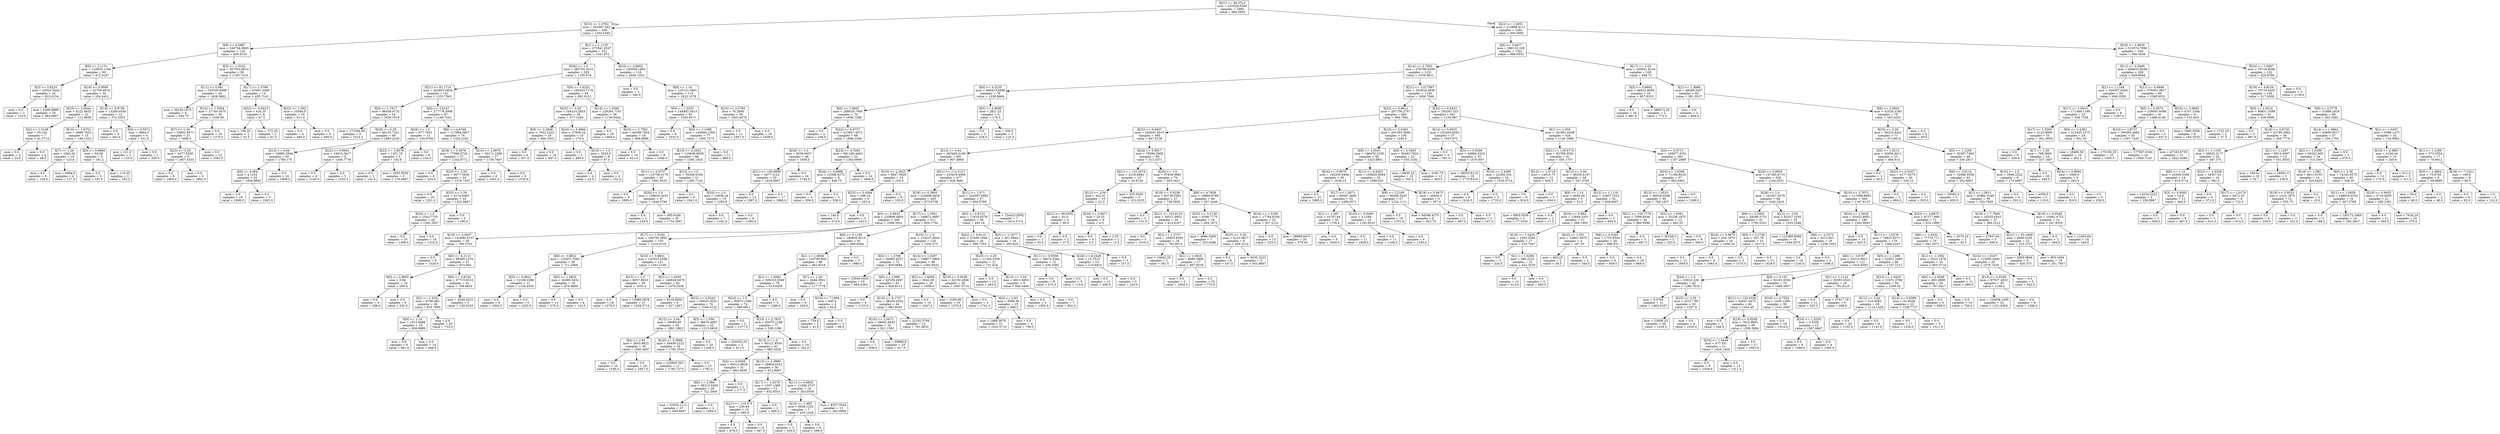 digraph Tree {
node [shape=box] ;
0 [label="X[21] <= 84.3314\nmse = 331929.0269\nsamples = 2000\nvalue = 994.3855"] ;
1 [label="X[13] <= 1.0762\nmse = 343587.543\nsamples = 439\nvalue = 1203.5285"] ;
0 -> 1 [labeldistance=2.5, labelangle=45, headlabel="True"] ;
2 [label="X[6] <= 4.2887\nmse = 340704.0945\nsamples = 118\nvalue = 826.9153"] ;
1 -> 2 ;
3 [label="X[0] <= 2.1131\nmse = 116933.1164\nsamples = 60\nvalue = 472.3167"] ;
2 -> 3 ;
4 [label="X[3] <= 0.8225\nmse = 23524.5444\nsamples = 26\nvalue = 822.6154"] ;
3 -> 4 ;
5 [label="mse = 0.0\nsamples = 2\nvalue = 318.0"] ;
4 -> 5 ;
6 [label="mse = 2496.8889\nsamples = 24\nvalue = 864.6667"] ;
4 -> 6 ;
7 [label="X[19] <= 0.9585\nmse = 22769.4818\nsamples = 34\nvalue = 204.4412"] ;
3 -> 7 ;
8 [label="X[23] <= 3.6644\nmse = 4222.6632\nsamples = 22\nvalue = 112.8636"] ;
7 -> 8 ;
9 [label="X[2] <= 1.5109\nmse = 55.102\nsamples = 7\nvalue = 41.5714"] ;
8 -> 9 ;
10 [label="mse = 0.0\nsamples = 3\nvalue = 33.0"] ;
9 -> 10 ;
11 [label="mse = 0.0\nsamples = 4\nvalue = 48.0"] ;
9 -> 11 ;
12 [label="X[10] <= 1.8752\nmse = 2688.7822\nsamples = 15\nvalue = 146.1333"] ;
8 -> 12 ;
13 [label="X[7] <= 1.26\nmse = 2462.64\nsamples = 10\nvalue = 123.6"] ;
12 -> 13 ;
14 [label="mse = 0.0\nsamples = 6\nvalue = 128.0"] ;
13 -> 14 ;
15 [label="mse = 6084.0\nsamples = 4\nvalue = 117.0"] ;
13 -> 15 ;
16 [label="X[3] <= 0.9669\nmse = 94.56\nsamples = 5\nvalue = 191.2"] ;
12 -> 16 ;
17 [label="mse = 0.0\nsamples = 3\nvalue = 197.0"] ;
16 -> 17 ;
18 [label="mse = 110.25\nsamples = 2\nvalue = 182.5"] ;
16 -> 18 ;
19 [label="X[19] <= 0.9739\nmse = 13209.0556\nsamples = 12\nvalue = 372.3333"] ;
7 -> 19 ;
20 [label="mse = 0.0\nsamples = 8\nvalue = 443.0"] ;
19 -> 20 ;
21 [label="X[0] <= 4.5571\nmse = 9664.5\nsamples = 4\nvalue = 231.0"] ;
19 -> 21 ;
22 [label="mse = 121.0\nsamples = 2\nvalue = 133.0"] ;
21 -> 22 ;
23 [label="mse = 0.0\nsamples = 2\nvalue = 329.0"] ;
21 -> 23 ;
24 [label="X[5] <= 1.0232\nmse = 307553.8814\nsamples = 58\nvalue = 1193.7414"] ;
2 -> 24 ;
25 [label="X[11] <= 0.961\nmse = 155335.6999\nsamples = 44\nvalue = 1428.5682"] ;
24 -> 25 ;
26 [label="mse = 39159.1875\nsamples = 4\nvalue = 344.75"] ;
25 -> 26 ;
27 [label="X[14] <= 1.0504\nmse = 37740.5475\nsamples = 40\nvalue = 1536.95"] ;
25 -> 27 ;
28 [label="X[7] <= 1.26\nmse = 23852.8571\nsamples = 21\nvalue = 1688.0"] ;
27 -> 28 ;
29 [label="X[25] <= 3.29\nmse = 5477.5556\nsamples = 9\nvalue = 1857.3333"] ;
28 -> 29 ;
30 [label="mse = 0.0\nsamples = 6\nvalue = 1805.0"] ;
29 -> 30 ;
31 [label="mse = 0.0\nsamples = 3\nvalue = 1962.0"] ;
29 -> 31 ;
32 [label="mse = 0.0\nsamples = 12\nvalue = 1561.0"] ;
28 -> 32 ;
33 [label="mse = 0.0\nsamples = 19\nvalue = 1370.0"] ;
27 -> 33 ;
34 [label="X[17] <= 1.0789\nmse = 67961.3469\nsamples = 14\nvalue = 455.7143"] ;
24 -> 34 ;
35 [label="X[22] <= 0.9423\nmse = 410.25\nsamples = 4\nvalue = 67.5"] ;
34 -> 35 ;
36 [label="mse = 156.25\nsamples = 2\nvalue = 53.5"] ;
35 -> 36 ;
37 [label="mse = 272.25\nsamples = 2\nvalue = 81.5"] ;
35 -> 37 ;
38 [label="X[22] <= 1.002\nmse = 10584.0\nsamples = 10\nvalue = 611.0"] ;
34 -> 38 ;
39 [label="mse = 0.0\nsamples = 4\nvalue = 485.0"] ;
38 -> 39 ;
40 [label="mse = 0.0\nsamples = 6\nvalue = 695.0"] ;
38 -> 40 ;
41 [label="X[1] <= 1.1135\nmse = 273341.2547\nsamples = 321\nvalue = 1341.972"] ;
1 -> 41 ;
42 [label="X[26] <= 1.0\nmse = 283755.5315\nsamples = 205\nvalue = 1195.878"] ;
41 -> 42 ;
43 [label="X[21] <= 81.1714\nmse = 262923.0854\nsamples = 141\nvalue = 1333.7943"] ;
42 -> 43 ;
44 [label="X[9] <= 1.7917\nmse = 96458.6725\nsamples = 54\nvalue = 1630.3519"] ;
43 -> 44 ;
45 [label="mse = 171064.96\nsamples = 5\nvalue = 1014.2"] ;
44 -> 45 ;
46 [label="X[25] <= 3.29\nmse = 46153.7251\nsamples = 49\nvalue = 1693.2245"] ;
44 -> 46 ;
47 [label="X[12] <= 3.04\nmse = 10895.2944\nsamples = 40\nvalue = 1780.175"] ;
46 -> 47 ;
48 [label="X[6] <= 4.004\nmse = 4.1233\nsamples = 24\nvalue = 1694.9583"] ;
47 -> 48 ;
49 [label="mse = 0.0\nsamples = 19\nvalue = 1696.0"] ;
48 -> 49 ;
50 [label="mse = 0.0\nsamples = 5\nvalue = 1691.0"] ;
48 -> 50 ;
51 [label="mse = 0.0\nsamples = 16\nvalue = 1908.0"] ;
47 -> 51 ;
52 [label="X[22] <= 0.9641\nmse = 19915.0617\nsamples = 9\nvalue = 1306.7778"] ;
46 -> 52 ;
53 [label="mse = 0.0\nsamples = 4\nvalue = 1149.0"] ;
52 -> 53 ;
54 [label="mse = 0.0\nsamples = 5\nvalue = 1433.0"] ;
52 -> 54 ;
55 [label="X[9] <= 3.0147\nmse = 277776.5906\nsamples = 87\nvalue = 1149.7241"] ;
43 -> 55 ;
56 [label="X[26] <= 1.0\nmse = 677.7633\nsamples = 13\nvalue = 145.0769"] ;
55 -> 56 ;
57 [label="X[23] <= 3.8579\nmse = 1251.76\nsamples = 5\nvalue = 162.8"] ;
56 -> 57 ;
58 [label="mse = 0.0\nsamples = 2\nvalue = 142.0"] ;
57 -> 58 ;
59 [label="mse = 1605.5556\nsamples = 3\nvalue = 176.6667"] ;
57 -> 59 ;
60 [label="mse = 0.0\nsamples = 8\nvalue = 134.0"] ;
56 -> 60 ;
61 [label="X[6] <= 4.6749\nmse = 117994.3857\nsamples = 74\nvalue = 1326.2162"] ;
55 -> 61 ;
62 [label="X[18] <= 3.3978\nmse = 77968.0726\nsamples = 57\nvalue = 1202.8772"] ;
61 -> 62 ;
63 [label="mse = 0.0\nsamples = 4\nvalue = 224.0"] ;
62 -> 63 ;
64 [label="X[25] <= 3.29\nmse = 6077.5436\nsamples = 53\nvalue = 1276.7547"] ;
62 -> 64 ;
65 [label="mse = 0.0\nsamples = 20\nvalue = 1201.0"] ;
64 -> 65 ;
66 [label="X[25] <= 3.29\nmse = 4174.9495\nsamples = 33\nvalue = 1322.6667"] ;
64 -> 66 ;
67 [label="X[20] <= 1.0\nmse = 1543.7755\nsamples = 28\nvalue = 1345.2857"] ;
66 -> 67 ;
68 [label="mse = 0.0\nsamples = 10\nvalue = 1398.0"] ;
67 -> 68 ;
69 [label="mse = 0.0\nsamples = 18\nvalue = 1316.0"] ;
67 -> 69 ;
70 [label="mse = 0.0\nsamples = 5\nvalue = 1196.0"] ;
66 -> 70 ;
71 [label="X[10] <= 2.6678\nmse = 30171.2388\nsamples = 17\nvalue = 1739.7647"] ;
61 -> 71 ;
72 [label="mse = 0.0\nsamples = 8\nvalue = 1924.0"] ;
71 -> 72 ;
73 [label="mse = 0.0\nsamples = 9\nvalue = 1576.0"] ;
71 -> 73 ;
74 [label="X[9] <= 3.4202\nmse = 195423.7178\nsamples = 64\nvalue = 892.0312"] ;
42 -> 74 ;
75 [label="X[25] <= 3.29\nmse = 104210.2653\nsamples = 28\nvalue = 577.1429"] ;
74 -> 75 ;
76 [label="X[9] <= 3.2948\nmse = 7622.2222\nsamples = 18\nvalue = 800.3333"] ;
75 -> 76 ;
77 [label="mse = 0.0\nsamples = 4\nvalue = 637.0"] ;
76 -> 77 ;
78 [label="mse = 0.0\nsamples = 14\nvalue = 847.0"] ;
76 -> 78 ;
79 [label="X[24] <= 0.9964\nmse = 27006.24\nsamples = 10\nvalue = 175.4"] ;
75 -> 79 ;
80 [label="mse = 0.0\nsamples = 2\nvalue = 489.0"] ;
79 -> 80 ;
81 [label="X[15] <= 1.0\nmse = 3025.0\nsamples = 8\nvalue = 97.0"] ;
79 -> 81 ;
82 [label="mse = 0.0\nsamples = 4\nvalue = 42.0"] ;
81 -> 82 ;
83 [label="mse = 0.0\nsamples = 4\nvalue = 152.0"] ;
81 -> 83 ;
84 [label="X[14] <= 1.0569\nmse = 129264.7191\nsamples = 36\nvalue = 1136.9444"] ;
74 -> 84 ;
85 [label="mse = 0.0\nsamples = 18\nvalue = 1464.0"] ;
84 -> 85 ;
86 [label="X[10] <= 2.7581\nmse = 44598.7654\nsamples = 18\nvalue = 809.8889"] ;
84 -> 86 ;
87 [label="mse = 0.0\nsamples = 10\nvalue = 621.0"] ;
86 -> 87 ;
88 [label="mse = 0.0\nsamples = 8\nvalue = 1046.0"] ;
86 -> 88 ;
89 [label="X[24] <= 0.9852\nmse = 150559.1483\nsamples = 116\nvalue = 1600.1552"] ;
41 -> 89 ;
90 [label="mse = 0.0\nsamples = 2\nvalue = 346.0"] ;
89 -> 90 ;
91 [label="X[8] <= 1.14\nmse = 125121.5891\nsamples = 114\nvalue = 1622.1579"] ;
89 -> 91 ;
92 [label="X[0] <= 1.3535\nmse = 144892.3413\nsamples = 85\nvalue = 1545.8471"] ;
91 -> 92 ;
93 [label="mse = 0.0\nsamples = 8\nvalue = 1932.0"] ;
92 -> 93 ;
94 [label="X[5] <= 1.1098\nmse = 142844.1204\nsamples = 77\nvalue = 1505.7273"] ;
92 -> 94 ;
95 [label="X[10] <= 2.2922\nmse = 110636.6639\nsamples = 66\nvalue = 1595.1818"] ;
94 -> 95 ;
96 [label="X[11] <= 0.9757\nmse = 115758.0178\nsamples = 45\nvalue = 1692.9333"] ;
95 -> 96 ;
97 [label="mse = 0.0\nsamples = 8\nvalue = 1899.0"] ;
96 -> 97 ;
98 [label="X[20] <= 1.0\nmse = 129620.3433\nsamples = 37\nvalue = 1648.3784"] ;
96 -> 98 ;
99 [label="mse = 0.0\nsamples = 2\nvalue = 145.0"] ;
98 -> 99 ;
100 [label="mse = 495.9184\nsamples = 35\nvalue = 1734.2857"] ;
98 -> 100 ;
101 [label="X[15] <= 1.0\nmse = 35309.9184\nsamples = 21\nvalue = 1385.7143"] ;
95 -> 101 ;
102 [label="mse = 0.0\nsamples = 6\nvalue = 1641.0"] ;
101 -> 102 ;
103 [label="X[20] <= 1.0\nmse = 12938.24\nsamples = 15\nvalue = 1283.6"] ;
101 -> 103 ;
104 [label="mse = 0.0\nsamples = 7\nvalue = 1162.0"] ;
103 -> 104 ;
105 [label="mse = 0.0\nsamples = 8\nvalue = 1390.0"] ;
103 -> 105 ;
106 [label="mse = 0.0\nsamples = 11\nvalue = 969.0"] ;
94 -> 106 ;
107 [label="X[23] <= 2.3783\nmse = 76.2806\nsamples = 29\nvalue = 1845.8276"] ;
91 -> 107 ;
108 [label="mse = 0.0\nsamples = 11\nvalue = 1857.0"] ;
107 -> 108 ;
109 [label="mse = 0.0\nsamples = 18\nvalue = 1839.0"] ;
107 -> 109 ;
110 [label="X[22] <= 1.0051\nmse = 312889.6111\nsamples = 1561\nvalue = 935.5682"] ;
0 -> 110 [labeldistance=2.5, labelangle=-45, headlabel="False"] ;
111 [label="X[6] <= 5.6477\nmse = 288132.228\nsamples = 1321\nvalue = 996.6533"] ;
110 -> 111 ;
112 [label="X[14] <= 0.7953\nmse = 278798.9259\nsamples = 1221\nvalue = 1039.8911"] ;
111 -> 112 ;
113 [label="X[6] <= 4.5235\nmse = 406415.6669\nsamples = 76\nvalue = 1539.8684"] ;
112 -> 113 ;
114 [label="X[6] <= 1.4662\nmse = 268029.7406\nsamples = 70\nvalue = 1656.7286"] ;
113 -> 114 ;
115 [label="mse = 0.0\nsamples = 2\nvalue = 246.0"] ;
114 -> 115 ;
116 [label="X[22] <= 0.9737\nmse = 215657.4072\nsamples = 68\nvalue = 1698.2206"] ;
114 -> 116 ;
117 [label="X[20] <= 1.0\nmse = 9259.9457\nsamples = 46\nvalue = 1858.5"] ;
116 -> 117 ;
118 [label="X[21] <= 100.8899\nmse = 3477.3122\nsamples = 30\nvalue = 1919.5667"] ;
117 -> 118 ;
119 [label="mse = 0.0\nsamples = 13\nvalue = 1987.0"] ;
118 -> 119 ;
120 [label="mse = 0.0\nsamples = 17\nvalue = 1868.0"] ;
118 -> 120 ;
121 [label="mse = 0.0\nsamples = 16\nvalue = 1744.0"] ;
117 -> 121 ;
122 [label="X[23] <= 4.3585\nmse = 481189.4463\nsamples = 22\nvalue = 1363.0909"] ;
116 -> 122 ;
123 [label="X[24] <= 0.9988\nmse = 12398.4375\nsamples = 8\nvalue = 449.75"] ;
122 -> 123 ;
124 [label="mse = 0.0\nsamples = 3\nvalue = 306.0"] ;
123 -> 124 ;
125 [label="mse = 0.0\nsamples = 5\nvalue = 536.0"] ;
123 -> 125 ;
126 [label="mse = 0.0\nsamples = 14\nvalue = 1885.0"] ;
122 -> 126 ;
127 [label="X[5] <= 0.9085\nmse = 2821.25\nsamples = 6\nvalue = 176.5"] ;
113 -> 127 ;
128 [label="mse = 0.0\nsamples = 3\nvalue = 228.0"] ;
127 -> 128 ;
129 [label="mse = 338.0\nsamples = 3\nvalue = 125.0"] ;
127 -> 129 ;
130 [label="X[21] <= 115.7997\nmse = 252634.5836\nsamples = 1145\nvalue = 1006.7048"] ;
112 -> 130 ;
131 [label="X[22] <= 0.9812\nmse = 267756.2757\nsamples = 684\nvalue = 906.7661"] ;
130 -> 131 ;
132 [label="X[22] <= 0.9457\nmse = 240041.4515\nsamples = 580\nvalue = 847.0138"] ;
131 -> 132 ;
133 [label="X[12] <= 3.04\nmse = 245465.4109\nsamples = 491\nvalue = 907.4969"] ;
132 -> 133 ;
134 [label="X[10] <= 2.2625\nmse = 5647.3929\nsamples = 14\nvalue = 155.5"] ;
133 -> 134 ;
135 [label="X[23] <= 5.4384\nmse = 288.24\nsamples = 5\nvalue = 255.4"] ;
134 -> 135 ;
136 [label="mse = 144.0\nsamples = 2\nvalue = 274.0"] ;
135 -> 136 ;
137 [label="mse = 0.0\nsamples = 3\nvalue = 243.0"] ;
135 -> 137 ;
138 [label="mse = 0.0\nsamples = 9\nvalue = 100.0"] ;
134 -> 138 ;
139 [label="X[21] <= 112.3137\nmse = 235419.4906\nsamples = 477\nvalue = 929.5681"] ;
133 -> 139 ;
140 [label="X[18] <= 6.3905\nmse = 220608.9436\nsamples = 420\nvalue = 973.6738"] ;
139 -> 140 ;
141 [label="X[5] <= 0.9933\nmse = 220899.0804\nsamples = 209\nvalue = 1098.3541"] ;
140 -> 141 ;
142 [label="X[19] <= 0.9457\nmse = 142680.4137\nsamples = 59\nvalue = 790.5763"] ;
141 -> 142 ;
143 [label="mse = 0.0\nsamples = 8\nvalue = 1528.0"] ;
142 -> 143 ;
144 [label="X[0] <= 4.2113\nmse = 66380.1276\nsamples = 51\nvalue = 674.902"] ;
142 -> 144 ;
145 [label="X[0] <= 2.9655\nmse = 3.84\nsamples = 10\nvalue = 290.4"] ;
144 -> 145 ;
146 [label="mse = 0.0\nsamples = 4\nvalue = 288.0"] ;
145 -> 146 ;
147 [label="mse = 0.0\nsamples = 6\nvalue = 292.0"] ;
145 -> 147 ;
148 [label="X[0] <= 5.8743\nmse = 37715.6312\nsamples = 41\nvalue = 768.6829"] ;
144 -> 148 ;
149 [label="X[2] <= 1.5231\nmse = 8706.482\nsamples = 38\nvalue = 816.7895"] ;
148 -> 149 ;
150 [label="X[8] <= 1.14\nmse = 1912.0988\nsamples = 18\nvalue = 909.8889"] ;
149 -> 150 ;
151 [label="mse = 0.0\nsamples = 8\nvalue = 861.0"] ;
150 -> 151 ;
152 [label="mse = 0.0\nsamples = 10\nvalue = 949.0"] ;
150 -> 152 ;
153 [label="mse = 0.0\nsamples = 20\nvalue = 733.0"] ;
149 -> 153 ;
154 [label="mse = 4544.2222\nsamples = 3\nvalue = 159.3333"] ;
148 -> 154 ;
155 [label="X[17] <= 1.0192\nmse = 199750.3892\nsamples = 150\nvalue = 1219.4133"] ;
141 -> 155 ;
156 [label="X[6] <= 3.8822\nmse = 120437.3365\nsamples = 29\nvalue = 711.2069"] ;
155 -> 156 ;
157 [label="X[3] <= 0.9621\nmse = 12109.3388\nsamples = 11\nvalue = 1104.4545"] ;
156 -> 157 ;
158 [label="mse = 0.0\nsamples = 6\nvalue = 1004.0"] ;
157 -> 158 ;
159 [label="mse = 0.0\nsamples = 5\nvalue = 1225.0"] ;
157 -> 159 ;
160 [label="X[5] <= 1.0832\nmse = 34380.5432\nsamples = 18\nvalue = 470.8889"] ;
156 -> 160 ;
161 [label="mse = 0.0\nsamples = 14\nvalue = 570.0"] ;
160 -> 161 ;
162 [label="mse = 0.0\nsamples = 4\nvalue = 124.0"] ;
160 -> 162 ;
163 [label="X[23] <= 3.8931\nmse = 142023.3588\nsamples = 121\nvalue = 1341.2149"] ;
155 -> 163 ;
164 [label="X[15] <= 1.0\nmse = 8057.6923\nsamples = 39\nvalue = 1051.0"] ;
163 -> 164 ;
165 [label="mse = 0.0\nsamples = 18\nvalue = 1076.0"] ;
164 -> 165 ;
166 [label="mse = 13969.3878\nsamples = 21\nvalue = 1029.5714"] ;
164 -> 166 ;
167 [label="X[2] <= 1.4456\nmse = 146628.6478\nsamples = 82\nvalue = 1479.2439"] ;
163 -> 167 ;
168 [label="mse = 9316.8056\nsamples = 6\nvalue = 627.1667"] ;
167 -> 168 ;
169 [label="X[22] <= 0.9243\nmse = 95625.3025\nsamples = 76\nvalue = 1546.5132"] ;
167 -> 169 ;
170 [label="X[12] <= 3.04\nmse = 56069.69\nsamples = 54\nvalue = 1681.2963"] ;
169 -> 170 ;
171 [label="X[4] <= 2.83\nmse = 3643.9822\nsamples = 30\nvalue = 1592.4667"] ;
170 -> 171 ;
172 [label="mse = 0.0\nsamples = 16\nvalue = 1536.0"] ;
171 -> 172 ;
173 [label="mse = 0.0\nsamples = 14\nvalue = 1657.0"] ;
171 -> 173 ;
174 [label="X[18] <= 5.0068\nmse = 99409.2222\nsamples = 24\nvalue = 1792.3333"] ;
170 -> 174 ;
175 [label="mse = 216892.562\nsamples = 11\nvalue = 1792.7273"] ;
174 -> 175 ;
176 [label="mse = 0.0\nsamples = 13\nvalue = 1792.0"] ;
174 -> 176 ;
177 [label="X[5] <= 1.056\nmse = 38676.4897\nsamples = 22\nvalue = 1215.6818"] ;
169 -> 177 ;
178 [label="mse = 0.0\nsamples = 20\nvalue = 1246.0"] ;
177 -> 178 ;
179 [label="mse = 324330.25\nsamples = 2\nvalue = 912.5"] ;
177 -> 179 ;
180 [label="X[17] <= 1.0561\nmse = 189671.8697\nsamples = 211\nvalue = 850.1754"] ;
140 -> 180 ;
181 [label="X[6] <= 5.1185\nmse = 180826.8214\nsamples = 91\nvalue = 609.6484"] ;
180 -> 181 ;
182 [label="X[1] <= 1.0608\nmse = 120790.859\nsamples = 88\nvalue = 562.9318"] ;
181 -> 182 ;
183 [label="X[1] <= 1.0582\nmse = 109103.0389\nsamples = 79\nvalue = 613.6456"] ;
182 -> 183 ;
184 [label="X[20] <= 1.0\nmse = 83672.1286\nsamples = 74\nvalue = 568.0811"] ;
183 -> 184 ;
185 [label="mse = 0.0\nsamples = 3\nvalue = 1277.0"] ;
184 -> 185 ;
186 [label="X[10] <= 2.7832\nmse = 65075.1248\nsamples = 71\nvalue = 538.1268"] ;
184 -> 186 ;
187 [label="X[15] <= 1.0\nmse = 60121.9334\nsamples = 61\nvalue = 585.0328"] ;
186 -> 187 ;
188 [label="X[3] <= 0.9269\nmse = 66513.8626\nsamples = 31\nvalue = 693.4839"] ;
187 -> 188 ;
189 [label="X[6] <= 2.084\nmse = 58313.3365\nsamples = 29\nvalue = 722.2069"] ;
188 -> 189 ;
190 [label="mse = 51635.1111\nsamples = 27\nvalue = 694.6667"] ;
189 -> 190 ;
191 [label="mse = 0.0\nsamples = 2\nvalue = 1094.0"] ;
189 -> 191 ;
192 [label="mse = 0.0\nsamples = 2\nvalue = 277.0"] ;
188 -> 192 ;
193 [label="X[13] <= 1.0899\nmse = 28804.4322\nsamples = 30\nvalue = 472.9667"] ;
187 -> 193 ;
194 [label="X[17] <= 1.0379\nmse = 1007.1389\nsamples = 12\nvalue = 652.8333"] ;
193 -> 194 ;
195 [label="X[21] <= 110.075\nmse = 230.64\nsamples = 10\nvalue = 665.6"] ;
194 -> 195 ;
196 [label="mse = 0.0\nsamples = 6\nvalue = 678.0"] ;
195 -> 196 ;
197 [label="mse = 0.0\nsamples = 4\nvalue = 647.0"] ;
195 -> 197 ;
198 [label="mse = 0.0\nsamples = 2\nvalue = 589.0"] ;
194 -> 198 ;
199 [label="X[11] <= 0.8853\nmse = 11389.2747\nsamples = 18\nvalue = 353.0556"] ;
193 -> 199 ;
200 [label="X[10] <= 1.985\nmse = 5658.1224\nsamples = 7\nvalue = 433.1429"] ;
199 -> 200 ;
201 [label="mse = 0.0\nsamples = 3\nvalue = 520.0"] ;
200 -> 201 ;
202 [label="mse = 0.0\nsamples = 4\nvalue = 368.0"] ;
200 -> 202 ;
203 [label="mse = 8357.3554\nsamples = 11\nvalue = 302.0909"] ;
199 -> 203 ;
204 [label="mse = 0.0\nsamples = 10\nvalue = 252.0"] ;
186 -> 204 ;
205 [label="mse = 0.0\nsamples = 5\nvalue = 1288.0"] ;
183 -> 205 ;
206 [label="X[7] <= 1.26\nmse = 2646.3951\nsamples = 9\nvalue = 117.7778"] ;
182 -> 206 ;
207 [label="mse = 0.0\nsamples = 5\nvalue = 160.0"] ;
206 -> 207 ;
208 [label="X[18] <= 7.1996\nmse = 940.5\nsamples = 4\nvalue = 65.0"] ;
206 -> 208 ;
209 [label="mse = 729.0\nsamples = 2\nvalue = 41.0"] ;
208 -> 209 ;
210 [label="mse = 0.0\nsamples = 2\nvalue = 89.0"] ;
208 -> 210 ;
211 [label="mse = 0.0\nsamples = 3\nvalue = 1980.0"] ;
181 -> 211 ;
212 [label="X[15] <= 1.0\nmse = 119237.6944\nsamples = 120\nvalue = 1032.575"] ;
180 -> 212 ;
213 [label="X[6] <= 1.2708\nmse = 50883.9257\nsamples = 72\nvalue = 859.0694"] ;
212 -> 213 ;
214 [label="mse = 23945.9335\nsamples = 19\nvalue = 664.5263"] ;
213 -> 214 ;
215 [label="X[5] <= 0.988\nmse = 42109.2097\nsamples = 53\nvalue = 928.8113"] ;
213 -> 215 ;
216 [label="mse = 0.0\nsamples = 9\nvalue = 1153.0"] ;
215 -> 216 ;
217 [label="X[18] <= 9.1747\nmse = 38339.0434\nsamples = 44\nvalue = 882.9545"] ;
215 -> 217 ;
218 [label="X[10] <= 2.5472\nmse = 39042.9443\nsamples = 32\nvalue = 921.1562"] ;
217 -> 218 ;
219 [label="mse = 0.0\nsamples = 7\nvalue = 936.0"] ;
218 -> 219 ;
220 [label="mse = 49896.0\nsamples = 25\nvalue = 917.0"] ;
218 -> 220 ;
221 [label="mse = 22192.5764\nsamples = 12\nvalue = 781.0833"] ;
217 -> 221 ;
222 [label="X[14] <= 1.0297\nmse = 108877.6806\nsamples = 48\nvalue = 1292.8333"] ;
212 -> 222 ;
223 [label="X[2] <= 1.4956\nmse = 3042.09\nsamples = 20\nvalue = 1608.9"] ;
222 -> 223 ;
224 [label="mse = 0.0\nsamples = 10\nvalue = 1647.0"] ;
223 -> 224 ;
225 [label="mse = 3180.96\nsamples = 10\nvalue = 1570.8"] ;
223 -> 225 ;
226 [label="X[19] <= 0.9198\nmse = 62150.2806\nsamples = 28\nvalue = 1067.0714"] ;
222 -> 226 ;
227 [label="mse = 0.0\nsamples = 3\nvalue = 1741.0"] ;
226 -> 227 ;
228 [label="X[4] <= 2.83\nmse = 8566.56\nsamples = 25\nvalue = 986.2"] ;
226 -> 228 ;
229 [label="mse = 1469.3878\nsamples = 21\nvalue = 1023.5714"] ;
228 -> 229 ;
230 [label="mse = 0.0\nsamples = 4\nvalue = 790.0"] ;
228 -> 230 ;
231 [label="X[11] <= 1.071\nmse = 224597.9982\nsamples = 57\nvalue = 604.5789"] ;
139 -> 231 ;
232 [label="X[3] <= 0.8722\nmse = 71616.8276\nsamples = 50\nvalue = 463.18"] ;
231 -> 232 ;
233 [label="X[22] <= 0.9113\nmse = 57400.1946\nsamples = 34\nvalue = 586.7353"] ;
232 -> 233 ;
234 [label="X[25] <= 3.29\nmse = 11204.2358\nsamples = 21\nvalue = 741.619"] ;
233 -> 234 ;
235 [label="mse = 0.0\nsamples = 12\nvalue = 663.0"] ;
234 -> 235 ;
236 [label="X[12] <= 3.04\nmse = 6913.5802\nsamples = 9\nvalue = 846.4444"] ;
234 -> 236 ;
237 [label="mse = 0.0\nsamples = 2\nvalue = 1002.0"] ;
236 -> 237 ;
238 [label="mse = 0.0\nsamples = 7\nvalue = 802.0"] ;
236 -> 238 ;
239 [label="X[11] <= 0.9558\nmse = 30674.5562\nsamples = 13\nvalue = 336.5385"] ;
233 -> 239 ;
240 [label="mse = 0.0\nsamples = 8\nvalue = 475.0"] ;
239 -> 240 ;
241 [label="mse = 0.0\nsamples = 5\nvalue = 115.0"] ;
239 -> 241 ;
242 [label="X[5] <= 1.1677\nmse = 451.9844\nsamples = 16\nvalue = 200.625"] ;
232 -> 242 ;
243 [label="X[18] <= 6.2428\nmse = 15.7515\nsamples = 13\nvalue = 210.6923"] ;
242 -> 243 ;
244 [label="mse = 0.0\nsamples = 11\nvalue = 209.0"] ;
243 -> 244 ;
245 [label="mse = 0.0\nsamples = 2\nvalue = 220.0"] ;
243 -> 245 ;
246 [label="mse = 0.0\nsamples = 3\nvalue = 157.0"] ;
242 -> 246 ;
247 [label="mse = 154423.9592\nsamples = 7\nvalue = 1614.5714"] ;
231 -> 247 ;
248 [label="X[24] <= 0.9917\nmse = 78596.2909\nsamples = 89\nvalue = 513.3371"] ;
132 -> 248 ;
249 [label="X[21] <= 110.2574\nmse = 2218.6982\nsamples = 13\nvalue = 45.6154"] ;
248 -> 249 ;
250 [label="X[12] <= 3.04\nmse = 422.01\nsamples = 10\nvalue = 22.3"] ;
249 -> 250 ;
251 [label="X[21] <= 99.0355\nmse = 81.0\nsamples = 4\nvalue = 46.0"] ;
250 -> 251 ;
252 [label="mse = 0.0\nsamples = 2\nvalue = 55.0"] ;
251 -> 252 ;
253 [label="mse = 0.0\nsamples = 2\nvalue = 37.0"] ;
251 -> 253 ;
254 [label="X[24] <= 0.9671\nmse = 25.25\nsamples = 6\nvalue = 6.5"] ;
250 -> 254 ;
255 [label="mse = 0.0\nsamples = 4\nvalue = 3.0"] ;
254 -> 255 ;
256 [label="mse = 2.25\nsamples = 2\nvalue = 13.5"] ;
254 -> 256 ;
257 [label="mse = 355.5556\nsamples = 3\nvalue = 123.3333"] ;
249 -> 257 ;
258 [label="X[20] <= 1.0\nmse = 47839.9882\nsamples = 76\nvalue = 593.3421"] ;
248 -> 258 ;
259 [label="X[19] <= 0.9238\nmse = 60739.0562\nsamples = 27\nvalue = 749.5926"] ;
258 -> 259 ;
260 [label="mse = 0.0\nsamples = 3\nvalue = 231.0"] ;
259 -> 260 ;
261 [label="X[21] <= 102.8133\nmse = 30511.9931\nsamples = 24\nvalue = 814.4167"] ;
259 -> 261 ;
262 [label="mse = 0.0\nsamples = 5\nvalue = 1010.0"] ;
261 -> 262 ;
263 [label="X[2] <= 1.3757\nmse = 25825.8393\nsamples = 19\nvalue = 762.9474"] ;
261 -> 263 ;
264 [label="mse = 14042.25\nsamples = 2\nvalue = 381.5"] ;
263 -> 264 ;
265 [label="X[1] <= 1.0916\nmse = 8080.3806\nsamples = 17\nvalue = 807.8235"] ;
263 -> 265 ;
266 [label="mse = 0.0\nsamples = 2\nvalue = 1054.0"] ;
265 -> 266 ;
267 [label="mse = 0.0\nsamples = 15\nvalue = 775.0"] ;
265 -> 267 ;
268 [label="X[6] <= 4.7659\nmse = 19866.8788\nsamples = 49\nvalue = 507.2449"] ;
258 -> 268 ;
269 [label="X[23] <= 3.2738\nmse = 8390.7773\nsamples = 16\nvalue = 404.1875"] ;
268 -> 269 ;
270 [label="mse = 4966.5306\nsamples = 7\nvalue = 333.4286"] ;
269 -> 270 ;
271 [label="X[25] <= 3.29\nmse = 4131.0617\nsamples = 9\nvalue = 459.2222"] ;
269 -> 271 ;
272 [label="mse = 0.0\nsamples = 6\nvalue = 437.0"] ;
271 -> 272 ;
273 [label="mse = 9430.2222\nsamples = 3\nvalue = 503.6667"] ;
271 -> 273 ;
274 [label="X[24] <= 1.0196\nmse = 17784.8338\nsamples = 33\nvalue = 557.2121"] ;
268 -> 274 ;
275 [label="mse = 0.0\nsamples = 13\nvalue = 523.0"] ;
274 -> 275 ;
276 [label="mse = 28089.6475\nsamples = 20\nvalue = 579.45"] ;
274 -> 276 ;
277 [label="X[10] <= 2.6383\nmse = 291363.3846\nsamples = 104\nvalue = 1240.0"] ;
131 -> 277 ;
278 [label="X[9] <= 2.9541\nmse = 196470.3339\nsamples = 82\nvalue = 1423.6951"] ;
277 -> 278 ;
279 [label="X[24] <= 0.9979\nmse = 102205.6404\nsamples = 50\nvalue = 1638.14"] ;
278 -> 279 ;
280 [label="mse = 0.0\nsamples = 15\nvalue = 1965.0"] ;
279 -> 280 ;
281 [label="X[17] <= 1.0071\nmse = 80597.3682\nsamples = 35\nvalue = 1498.0571"] ;
279 -> 281 ;
282 [label="X[1] <= 1.087\nmse = 10707.84\nsamples = 20\nvalue = 1734.4"] ;
281 -> 282 ;
283 [label="mse = 0.0\nsamples = 9\nvalue = 1620.0"] ;
282 -> 283 ;
284 [label="mse = 0.0\nsamples = 11\nvalue = 1828.0"] ;
282 -> 284 ;
285 [label="X[19] <= 0.9483\nmse = 3.1289\nsamples = 15\nvalue = 1182.9333"] ;
281 -> 285 ;
286 [label="mse = 0.0\nsamples = 11\nvalue = 1184.0"] ;
285 -> 286 ;
287 [label="mse = 0.0\nsamples = 4\nvalue = 1180.0"] ;
285 -> 287 ;
288 [label="X[11] <= 0.9203\nmse = 159632.8594\nsamples = 32\nvalue = 1088.625"] ;
278 -> 288 ;
289 [label="X[9] <= 3.2165\nmse = 66268.5432\nsamples = 27\nvalue = 1224.1111"] ;
288 -> 289 ;
290 [label="mse = 0.0\nsamples = 19\nvalue = 1351.0"] ;
289 -> 290 ;
291 [label="mse = 94598.4375\nsamples = 8\nvalue = 922.75"] ;
289 -> 291 ;
292 [label="X[19] <= 0.9475\nmse = 29400.0\nsamples = 5\nvalue = 357.0"] ;
288 -> 292 ;
293 [label="mse = 0.0\nsamples = 3\nvalue = 497.0"] ;
292 -> 293 ;
294 [label="mse = 0.0\nsamples = 2\nvalue = 147.0"] ;
292 -> 294 ;
295 [label="X[6] <= 2.5493\nmse = 50493.7624\nsamples = 22\nvalue = 555.3182"] ;
277 -> 295 ;
296 [label="mse = 8930.25\nsamples = 10\nvalue = 785.5"] ;
295 -> 296 ;
297 [label="mse = 4182.75\nsamples = 12\nvalue = 363.5"] ;
295 -> 297 ;
298 [label="X[22] <= 0.8433\nmse = 193391.323\nsamples = 461\nvalue = 1154.987"] ;
130 -> 298 ;
299 [label="X[14] <= 0.9525\nmse = 152434.0263\nsamples = 37\nvalue = 1553.973"] ;
298 -> 299 ;
300 [label="mse = 0.0\nsamples = 4\nvalue = 591.0"] ;
299 -> 300 ;
301 [label="X[3] <= 0.9296\nmse = 44884.3324\nsamples = 33\nvalue = 1670.697"] ;
299 -> 301 ;
302 [label="mse = 38053.8116\nsamples = 19\nvalue = 1770.6316"] ;
301 -> 302 ;
303 [label="X[10] <= 2.4399\nmse = 22206.352\nsamples = 14\nvalue = 1535.0714"] ;
301 -> 303 ;
304 [label="mse = 0.0\nsamples = 9\nvalue = 1424.0"] ;
303 -> 304 ;
305 [label="mse = 0.0\nsamples = 5\nvalue = 1735.0"] ;
303 -> 305 ;
306 [label="X[1] <= 1.058\nmse = 181861.6268\nsamples = 424\nvalue = 1120.1698"] ;
298 -> 306 ;
307 [label="X[21] <= 118.8774\nmse = 82789.5562\nsamples = 41\nvalue = 493.1707"] ;
306 -> 307 ;
308 [label="X[13] <= 1.0716\nmse = 14910.75\nsamples = 12\nvalue = 845.5"] ;
307 -> 308 ;
309 [label="mse = 0.0\nsamples = 9\nvalue = 916.0"] ;
308 -> 309 ;
310 [label="mse = 0.0\nsamples = 3\nvalue = 634.0"] ;
308 -> 310 ;
311 [label="X[12] <= 3.04\nmse = 38255.6147\nsamples = 29\nvalue = 347.3793"] ;
307 -> 311 ;
312 [label="X[8] <= 1.14\nmse = 4956.96\nsamples = 5\nvalue = 53.2"] ;
311 -> 312 ;
313 [label="mse = 6805.5556\nsamples = 3\nvalue = 77.3333"] ;
312 -> 313 ;
314 [label="mse = 0.0\nsamples = 2\nvalue = 17.0"] ;
312 -> 314 ;
315 [label="X[13] <= 1.1119\nmse = 23407.2222\nsamples = 24\nvalue = 408.6667"] ;
311 -> 315 ;
316 [label="X[19] <= 0.982\nmse = 13644.5351\nsamples = 21\nvalue = 368.1905"] ;
315 -> 316 ;
317 [label="X[18] <= 7.2434\nmse = 1503.3564\nsamples = 17\nvalue = 410.7647"] ;
316 -> 317 ;
318 [label="mse = 0.0\nsamples = 2\nvalue = 324.0"] ;
317 -> 318 ;
319 [label="X[1] <= 1.0288\nmse = 566.2222\nsamples = 15\nvalue = 422.3333"] ;
317 -> 319 ;
320 [label="mse = 0.0\nsamples = 13\nvalue = 413.0"] ;
319 -> 320 ;
321 [label="mse = 0.0\nsamples = 2\nvalue = 483.0"] ;
319 -> 321 ;
322 [label="X[24] <= 1.051\nmse = 24801.6875\nsamples = 4\nvalue = 187.25"] ;
316 -> 322 ;
323 [label="mse = 462.25\nsamples = 2\nvalue = 30.5"] ;
322 -> 323 ;
324 [label="mse = 0.0\nsamples = 2\nvalue = 344.0"] ;
322 -> 324 ;
325 [label="mse = 0.0\nsamples = 3\nvalue = 692.0"] ;
315 -> 325 ;
326 [label="X[5] <= 0.9715\nmse = 145877.9761\nsamples = 383\nvalue = 1187.2898"] ;
306 -> 326 ;
327 [label="X[24] <= 1.0299\nmse = 71199.8418\nsamples = 57\nvalue = 862.6491"] ;
326 -> 327 ;
328 [label="X[13] <= 1.0533\nmse = 40018.0269\nsamples = 46\nvalue = 766.1957"] ;
327 -> 328 ;
329 [label="X[21] <= 120.7776\nmse = 7006.6436\nsamples = 34\nvalue = 866.0588"] ;
328 -> 329 ;
330 [label="X[6] <= 5.3245\nmse = 1733.6504\nsamples = 29\nvalue = 896.931"] ;
329 -> 330 ;
331 [label="mse = 0.0\nsamples = 9\nvalue = 959.0"] ;
330 -> 331 ;
332 [label="mse = 0.0\nsamples = 20\nvalue = 869.0"] ;
330 -> 332 ;
333 [label="mse = 0.0\nsamples = 5\nvalue = 687.0"] ;
329 -> 333 ;
334 [label="X[2] <= 1.6381\nmse = 25236.1875\nsamples = 12\nvalue = 483.25"] ;
328 -> 334 ;
335 [label="mse = 30258.0\nsamples = 3\nvalue = 253.0"] ;
334 -> 335 ;
336 [label="mse = 0.0\nsamples = 9\nvalue = 560.0"] ;
334 -> 336 ;
337 [label="mse = 0.0\nsamples = 11\nvalue = 1266.0"] ;
327 -> 337 ;
338 [label="X[24] <= 0.9955\nmse = 137285.8715\nsamples = 326\nvalue = 1244.0521"] ;
326 -> 338 ;
339 [label="X[26] <= 1.0\nmse = 101927.0579\nsamples = 66\nvalue = 1545.1818"] ;
338 -> 339 ;
340 [label="X[9] <= 2.5305\nmse = 29294.5723\nsamples = 31\nvalue = 1793.5161"] ;
339 -> 340 ;
341 [label="X[24] <= 0.9875\nmse = 204.1875\nsamples = 16\nvalue = 1958.25"] ;
340 -> 341 ;
342 [label="mse = 0.0\nsamples = 12\nvalue = 1950.0"] ;
341 -> 342 ;
343 [label="mse = 0.0\nsamples = 4\nvalue = 1983.0"] ;
341 -> 343 ;
344 [label="X[9] <= 3.2736\nmse = 501.76\nsamples = 15\nvalue = 1617.8"] ;
340 -> 344 ;
345 [label="mse = 0.0\nsamples = 3\nvalue = 1573.0"] ;
344 -> 345 ;
346 [label="mse = 0.0\nsamples = 12\nvalue = 1629.0"] ;
344 -> 346 ;
347 [label="X[12] <= 3.04\nmse = 63257.3192\nsamples = 35\nvalue = 1325.2286"] ;
339 -> 347 ;
348 [label="mse = 121668.8086\nsamples = 16\nvalue = 1404.9375"] ;
347 -> 348 ;
349 [label="X[9] <= 2.3372\nmse = 4212.831\nsamples = 19\nvalue = 1258.1053"] ;
347 -> 349 ;
350 [label="mse = 0.0\nsamples = 16\nvalue = 1230.0"] ;
349 -> 350 ;
351 [label="mse = 0.0\nsamples = 3\nvalue = 1408.0"] ;
349 -> 351 ;
352 [label="X[10] <= 2.7672\nmse = 117399.8683\nsamples = 260\nvalue = 1167.6115"] ;
338 -> 352 ;
353 [label="X[24] <= 1.0026\nmse = 91622.8951\nsamples = 188\nvalue = 1263.9043"] ;
352 -> 353 ;
354 [label="mse = 0.0\nsamples = 10\nvalue = 653.0"] ;
353 -> 354 ;
355 [label="X[11] <= 1.0276\nmse = 74625.8371\nsamples = 178\nvalue = 1298.2247"] ;
353 -> 355 ;
356 [label="X[6] <= 3.8787\nmse = 53212.9027\nsamples = 112\nvalue = 1410.8393"] ;
355 -> 356 ;
357 [label="X[20] <= 1.0\nmse = 33632.229\nsamples = 42\nvalue = 1286.7619"] ;
356 -> 357 ;
358 [label="mse = 0.0764\nsamples = 12\nvalue = 1483.9167"] ;
357 -> 358 ;
359 [label="X[25] <= 3.29\nmse = 25317.89\nsamples = 30\nvalue = 1207.9"] ;
357 -> 359 ;
360 [label="mse = 23906.25\nsamples = 26\nvalue = 1234.5"] ;
359 -> 360 ;
361 [label="mse = 0.0\nsamples = 4\nvalue = 1035.0"] ;
359 -> 361 ;
362 [label="X[6] <= 5.132\nmse = 50181.9184\nsamples = 70\nvalue = 1485.2857"] ;
356 -> 362 ;
363 [label="X[21] <= 123.9328\nmse = 82647.6475\nsamples = 40\nvalue = 1443.45"] ;
362 -> 363 ;
364 [label="mse = 0.0\nsamples = 2\nvalue = 248.0"] ;
363 -> 364 ;
365 [label="X[19] <= 0.9269\nmse = 7822.9695\nsamples = 38\nvalue = 1506.3684"] ;
363 -> 365 ;
366 [label="X[24] <= 1.0449\nmse = 477.551\nsamples = 21\nvalue = 1428.1429"] ;
365 -> 366 ;
367 [label="mse = 0.0\nsamples = 8\nvalue = 1456.0"] ;
366 -> 367 ;
368 [label="mse = 0.0\nsamples = 13\nvalue = 1411.0"] ;
366 -> 368 ;
369 [label="mse = 0.0\nsamples = 17\nvalue = 1603.0"] ;
365 -> 369 ;
370 [label="X[18] <= 4.7554\nmse = 1449.1289\nsamples = 30\nvalue = 1541.0667"] ;
362 -> 370 ;
371 [label="mse = 0.0\nsamples = 18\nvalue = 1510.0"] ;
370 -> 371 ;
372 [label="X[24] <= 1.0255\nmse = 3.5556\nsamples = 12\nvalue = 1587.6667"] ;
370 -> 372 ;
373 [label="mse = 0.0\nsamples = 8\nvalue = 1589.0"] ;
372 -> 373 ;
374 [label="mse = 0.0\nsamples = 4\nvalue = 1585.0"] ;
372 -> 374 ;
375 [label="X[5] <= 1.1286\nmse = 52921.3489\nsamples = 66\nvalue = 1107.1212"] ;
355 -> 375 ;
376 [label="X[1] <= 1.1143\nmse = 50593.6523\nsamples = 16\nvalue = 791.8125"] ;
375 -> 376 ;
377 [label="mse = 0.0\nsamples = 11\nvalue = 925.0"] ;
376 -> 377 ;
378 [label="mse = 37017.76\nsamples = 5\nvalue = 498.8"] ;
376 -> 378 ;
379 [label="X[13] <= 1.0425\nmse = 11671.3796\nsamples = 50\nvalue = 1208.02"] ;
375 -> 379 ;
380 [label="X[12] <= 3.04\nmse = 310.4082\nsamples = 28\nvalue = 1113.1429"] ;
379 -> 380 ;
381 [label="mse = 0.0\nsamples = 20\nvalue = 1102.0"] ;
380 -> 381 ;
382 [label="mse = 0.0\nsamples = 8\nvalue = 1141.0"] ;
380 -> 382 ;
383 [label="X[14] <= 0.8398\nmse = 92.9029\nsamples = 22\nvalue = 1328.7727"] ;
379 -> 383 ;
384 [label="mse = 0.0\nsamples = 17\nvalue = 1334.0"] ;
383 -> 384 ;
385 [label="mse = 0.0\nsamples = 5\nvalue = 1311.0"] ;
383 -> 385 ;
386 [label="X[23] <= 4.8875\nmse = 97277.898\nsamples = 72\nvalue = 916.1806"] ;
352 -> 386 ;
387 [label="X[6] <= 1.6332\nmse = 77719.711\nsamples = 70\nvalue = 941.0571"] ;
386 -> 387 ;
388 [label="X[1] <= 1.1092\nmse = 3523.1478\nsamples = 35\nvalue = 805.3714"] ;
387 -> 388 ;
389 [label="X[9] <= 2.9268\nmse = 463.2899\nsamples = 24\nvalue = 767.0417"] ;
388 -> 389 ;
390 [label="mse = 0.0\nsamples = 5\nvalue = 809.0"] ;
389 -> 390 ;
391 [label="mse = 0.0\nsamples = 19\nvalue = 756.0"] ;
389 -> 391 ;
392 [label="mse = 0.0\nsamples = 11\nvalue = 889.0"] ;
388 -> 392 ;
393 [label="X[14] <= 1.0107\nmse = 115095.0482\nsamples = 35\nvalue = 1076.7429"] ;
387 -> 393 ;
394 [label="X[14] <= 0.9169\nmse = 97527.2933\nsamples = 30\nvalue = 1149.2"] ;
393 -> 394 ;
395 [label="mse = 124508.1405\nsamples = 22\nvalue = 1101.6364"] ;
394 -> 395 ;
396 [label="mse = 0.0\nsamples = 8\nvalue = 1280.0"] ;
394 -> 396 ;
397 [label="mse = 0.0\nsamples = 5\nvalue = 642.0"] ;
393 -> 397 ;
398 [label="mse = 2070.25\nsamples = 2\nvalue = 45.5"] ;
386 -> 398 ;
399 [label="X[17] <= 1.03\nmse = 100551.6216\nsamples = 100\nvalue = 468.72"] ;
111 -> 399 ;
400 [label="X[5] <= 0.8993\nmse = 46523.8056\nsamples = 18\nvalue = 957.8333"] ;
399 -> 400 ;
401 [label="mse = 0.0\nsamples = 16\nvalue = 981.0"] ;
400 -> 401 ;
402 [label="mse = 380072.25\nsamples = 2\nvalue = 772.5"] ;
400 -> 402 ;
403 [label="X[2] <= 1.3868\nmse = 48369.5457\nsamples = 82\nvalue = 361.3537"] ;
399 -> 403 ;
404 [label="mse = 0.0\nsamples = 3\nvalue = 844.0"] ;
403 -> 404 ;
405 [label="X[9] <= 2.5824\nmse = 41024.3285\nsamples = 79\nvalue = 343.0253"] ;
403 -> 405 ;
406 [label="X[25] <= 3.29\nmse = 36232.6241\nsamples = 71\nvalue = 373.9014"] ;
405 -> 406 ;
407 [label="X[5] <= 1.0213\nmse = 32004.6011\nsamples = 23\nvalue = 464.913"] ;
406 -> 407 ;
408 [label="mse = 0.0\nsamples = 3\nvalue = 30.0"] ;
407 -> 408 ;
409 [label="X[22] <= 0.9167\nmse = 4177.0275\nsamples = 20\nvalue = 530.15"] ;
407 -> 409 ;
410 [label="mse = 0.0\nsamples = 3\nvalue = 684.0"] ;
409 -> 410 ;
411 [label="mse = 0.0\nsamples = 17\nvalue = 503.0"] ;
409 -> 411 ;
412 [label="X[5] <= 1.1259\nmse = 32387.7483\nsamples = 48\nvalue = 330.2917"] ;
406 -> 412 ;
413 [label="X[6] <= 5.8114\nmse = 32588.5556\nsamples = 42\nvalue = 352.6667"] ;
412 -> 413 ;
414 [label="mse = 50562.0\nsamples = 3\nvalue = 650.0"] ;
413 -> 414 ;
415 [label="X[1] <= 1.0911\nmse = 23882.3169\nsamples = 39\nvalue = 329.7949"] ;
413 -> 415 ;
416 [label="X[18] <= 7.7849\nmse = 25525.6543\nsamples = 27\nvalue = 366.2222"] ;
415 -> 416 ;
417 [label="mse = 37947.04\nsamples = 5\nvalue = 590.4"] ;
416 -> 417 ;
418 [label="X[21] <= 93.1609\nmse = 8685.0165\nsamples = 22\nvalue = 315.2727"] ;
416 -> 418 ;
419 [label="mse = 2905.9844\nsamples = 8\nvalue = 426.375"] ;
418 -> 419 ;
420 [label="mse = 903.1684\nsamples = 14\nvalue = 251.7857"] ;
418 -> 420 ;
421 [label="X[19] <= 0.9546\nmse = 10481.4722\nsamples = 12\nvalue = 247.8333"] ;
415 -> 421 ;
422 [label="mse = 0.0\nsamples = 2\nvalue = 284.0"] ;
421 -> 422 ;
423 [label="mse = 12263.84\nsamples = 10\nvalue = 240.6"] ;
421 -> 423 ;
424 [label="X[16] <= 1.0\nmse = 2946.2222\nsamples = 6\nvalue = 173.6667"] ;
412 -> 424 ;
425 [label="mse = 0.0\nsamples = 4\nvalue = 201.0"] ;
424 -> 425 ;
426 [label="mse = 4356.0\nsamples = 2\nvalue = 119.0"] ;
424 -> 426 ;
427 [label="mse = 0.0\nsamples = 8\nvalue = 69.0"] ;
405 -> 427 ;
428 [label="X[24] <= 0.9839\nmse = 315574.7096\nsamples = 240\nvalue = 599.3458"] ;
110 -> 428 ;
429 [label="X[11] <= 0.9499\nmse = 406623.8048\nsamples = 108\nvalue = 928.6944"] ;
428 -> 429 ;
430 [label="X[1] <= 1.1184\nmse = 256357.0428\nsamples = 59\nvalue = 646.3559"] ;
429 -> 430 ;
431 [label="X[17] <= 1.0815\nmse = 171488.1189\nsamples = 53\nvalue = 538.7358"] ;
430 -> 431 ;
432 [label="X[17] <= 1.0393\nmse = 2123.9963\nsamples = 33\nvalue = 361.3939"] ;
431 -> 432 ;
433 [label="mse = 0.0\nsamples = 9\nvalue = 426.0"] ;
432 -> 433 ;
434 [label="X[7] <= 1.26\nmse = 768.3056\nsamples = 24\nvalue = 337.1667"] ;
432 -> 434 ;
435 [label="mse = 0.0\nsamples = 20\nvalue = 348.0"] ;
434 -> 435 ;
436 [label="X[24] <= 0.9692\nmse = 1089.0\nsamples = 4\nvalue = 283.0"] ;
434 -> 436 ;
437 [label="mse = 0.0\nsamples = 2\nvalue = 316.0"] ;
436 -> 437 ;
438 [label="mse = 0.0\nsamples = 2\nvalue = 250.0"] ;
436 -> 438 ;
439 [label="X[6] <= 1.4382\nmse = 313423.1275\nsamples = 20\nvalue = 831.35"] ;
431 -> 439 ;
440 [label="mse = 16486.56\nsamples = 10\nvalue = 362.2"] ;
439 -> 440 ;
441 [label="mse = 170156.25\nsamples = 10\nvalue = 1300.5"] ;
439 -> 441 ;
442 [label="mse = 0.0\nsamples = 6\nvalue = 1597.0"] ;
430 -> 442 ;
443 [label="X[11] <= 0.9948\nmse = 376001.9817\nsamples = 49\nvalue = 1268.6531"] ;
429 -> 443 ;
444 [label="X[0] <= 5.2674\nmse = 158001.6086\nsamples = 41\nvalue = 1486.4146"] ;
443 -> 444 ;
445 [label="X[10] <= 2.8727\nmse = 100395.4482\nsamples = 35\nvalue = 1597.7429"] ;
444 -> 445 ;
446 [label="mse = 177927.9184\nsamples = 14\nvalue = 1560.7143"] ;
445 -> 446 ;
447 [label="mse = 47183.6735\nsamples = 21\nvalue = 1622.4286"] ;
445 -> 447 ;
448 [label="mse = 0.0\nsamples = 6\nvalue = 837.0"] ;
444 -> 448 ;
449 [label="X[23] <= 3.6682\nmse = 4707.2344\nsamples = 8\nvalue = 152.625"] ;
443 -> 449 ;
450 [label="mse = 1680.5556\nsamples = 6\nvalue = 184.3333"] ;
449 -> 450 ;
451 [label="mse = 1722.25\nsamples = 2\nvalue = 57.5"] ;
449 -> 451 ;
452 [label="X[24] <= 1.0697\nmse = 79718.9096\nsamples = 132\nvalue = 329.8788"] ;
428 -> 452 ;
453 [label="X[18] <= 4.8234\nmse = 70718.4452\nsamples = 130\nvalue = 317.4308"] ;
452 -> 453 ;
454 [label="X[0] <= 1.6016\nmse = 90851.3599\nsamples = 41\nvalue = 436.6098"] ;
453 -> 454 ;
455 [label="mse = 0.0\nsamples = 5\nvalue = 997.0"] ;
454 -> 455 ;
456 [label="X[18] <= 4.0726\nmse = 53795.5062\nsamples = 36\nvalue = 358.7778"] ;
454 -> 456 ;
457 [label="X[5] <= 1.1109\nmse = 26825.3177\nsamples = 24\nvalue = 487.375"] ;
456 -> 457 ;
458 [label="X[8] <= 1.14\nmse = 10304.5306\nsamples = 14\nvalue = 419.5714"] ;
457 -> 458 ;
459 [label="mse = 14224.2222\nsamples = 3\nvalue = 256.6667"] ;
458 -> 459 ;
460 [label="X[3] <= 0.9392\nmse = 24.0\nsamples = 11\nvalue = 464.0"] ;
458 -> 460 ;
461 [label="mse = 0.0\nsamples = 3\nvalue = 456.0"] ;
460 -> 461 ;
462 [label="mse = 0.0\nsamples = 8\nvalue = 467.0"] ;
460 -> 462 ;
463 [label="X[22] <= 1.0338\nmse = 34507.41\nsamples = 10\nvalue = 582.3"] ;
457 -> 463 ;
464 [label="mse = 0.0\nsamples = 4\nvalue = 372.0"] ;
463 -> 464 ;
465 [label="X[17] <= 1.0179\nmse = 8372.25\nsamples = 6\nvalue = 722.5"] ;
463 -> 465 ;
466 [label="mse = 0.0\nsamples = 3\nvalue = 631.0"] ;
465 -> 466 ;
467 [label="mse = 0.0\nsamples = 3\nvalue = 814.0"] ;
465 -> 467 ;
468 [label="X[1] <= 1.1287\nmse = 8512.4097\nsamples = 12\nvalue = 101.5833"] ;
456 -> 468 ;
469 [label="mse = 166.41\nsamples = 10\nvalue = 74.7"] ;
468 -> 469 ;
470 [label="mse = 28561.0\nsamples = 2\nvalue = 236.0"] ;
468 -> 470 ;
471 [label="X[9] <= 2.5778\nmse = 51886.1818\nsamples = 89\nvalue = 262.5281"] ;
453 -> 471 ;
472 [label="X[14] <= 1.0864\nmse = 63600.9517\nsamples = 57\nvalue = 334.1754"] ;
471 -> 472 ;
473 [label="X[2] <= 1.5389\nmse = 60322.405\nsamples = 54\nvalue = 315.2407"] ;
472 -> 473 ;
474 [label="X[14] <= 1.082\nmse = 8611.5153\nsamples = 14\nvalue = 220.6429"] ;
473 -> 474 ;
475 [label="X[19] <= 0.9523\nmse = 1419.1875\nsamples = 12\nvalue = 255.75"] ;
474 -> 475 ;
476 [label="mse = 0.0\nsamples = 9\nvalue = 234.0"] ;
475 -> 476 ;
477 [label="mse = 0.0\nsamples = 3\nvalue = 321.0"] ;
475 -> 477 ;
478 [label="mse = 0.0\nsamples = 2\nvalue = 10.0"] ;
474 -> 478 ;
479 [label="X[0] <= 2.38\nmse = 74192.9275\nsamples = 40\nvalue = 348.35"] ;
473 -> 479 ;
480 [label="X[11] <= 1.0028\nmse = 148918.0332\nsamples = 19\nvalue = 307.5789"] ;
479 -> 480 ;
481 [label="mse = 0.0\nsamples = 5\nvalue = 188.0"] ;
480 -> 481 ;
482 [label="mse = 195172.3469\nsamples = 14\nvalue = 350.2857"] ;
480 -> 482 ;
483 [label="X[19] <= 0.9453\nmse = 3719.8005\nsamples = 21\nvalue = 385.2381"] ;
479 -> 483 ;
484 [label="mse = 0.0\nsamples = 11\nvalue = 394.0"] ;
483 -> 484 ;
485 [label="mse = 7634.24\nsamples = 10\nvalue = 375.6"] ;
483 -> 485 ;
486 [label="mse = 0.0\nsamples = 3\nvalue = 675.0"] ;
472 -> 486 ;
487 [label="X[1] <= 1.0407\nmse = 5588.1475\nsamples = 32\nvalue = 134.9062"] ;
471 -> 487 ;
488 [label="X[10] <= 2.0867\nmse = 3149.44\nsamples = 15\nvalue = 200.6"] ;
487 -> 488 ;
489 [label="mse = 0.0\nsamples = 12\nvalue = 173.0"] ;
488 -> 489 ;
490 [label="mse = 512.0\nsamples = 3\nvalue = 311.0"] ;
488 -> 490 ;
491 [label="X[1] <= 1.1299\nmse = 572.0554\nsamples = 17\nvalue = 76.9412"] ;
487 -> 491 ;
492 [label="X[0] <= 2.4804\nmse = 75.8765\nsamples = 9\nvalue = 56.8889"] ;
491 -> 492 ;
493 [label="mse = 54.0\nsamples = 7\nvalue = 60.0"] ;
492 -> 493 ;
494 [label="mse = 0.0\nsamples = 2\nvalue = 46.0"] ;
492 -> 494 ;
495 [label="X[18] <= 7.2221\nmse = 169.0\nsamples = 8\nvalue = 99.5"] ;
491 -> 495 ;
496 [label="mse = 0.0\nsamples = 6\nvalue = 92.0"] ;
495 -> 496 ;
497 [label="mse = 1.0\nsamples = 2\nvalue = 122.0"] ;
495 -> 497 ;
498 [label="mse = 0.0\nsamples = 2\nvalue = 1139.0"] ;
452 -> 498 ;
}